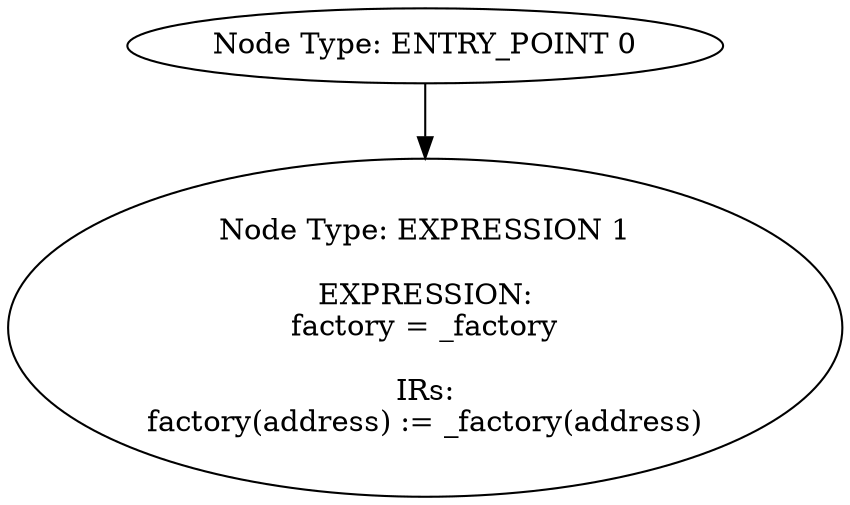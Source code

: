 digraph{
0[label="Node Type: ENTRY_POINT 0
"];
0->1;
1[label="Node Type: EXPRESSION 1

EXPRESSION:
factory = _factory

IRs:
factory(address) := _factory(address)"];
}
